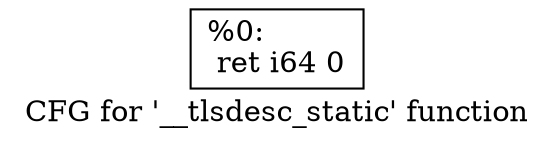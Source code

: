 digraph "CFG for '__tlsdesc_static' function" {
	label="CFG for '__tlsdesc_static' function";

	Node0x1c76a50 [shape=record,label="{%0:\l  ret i64 0\l}"];
}
